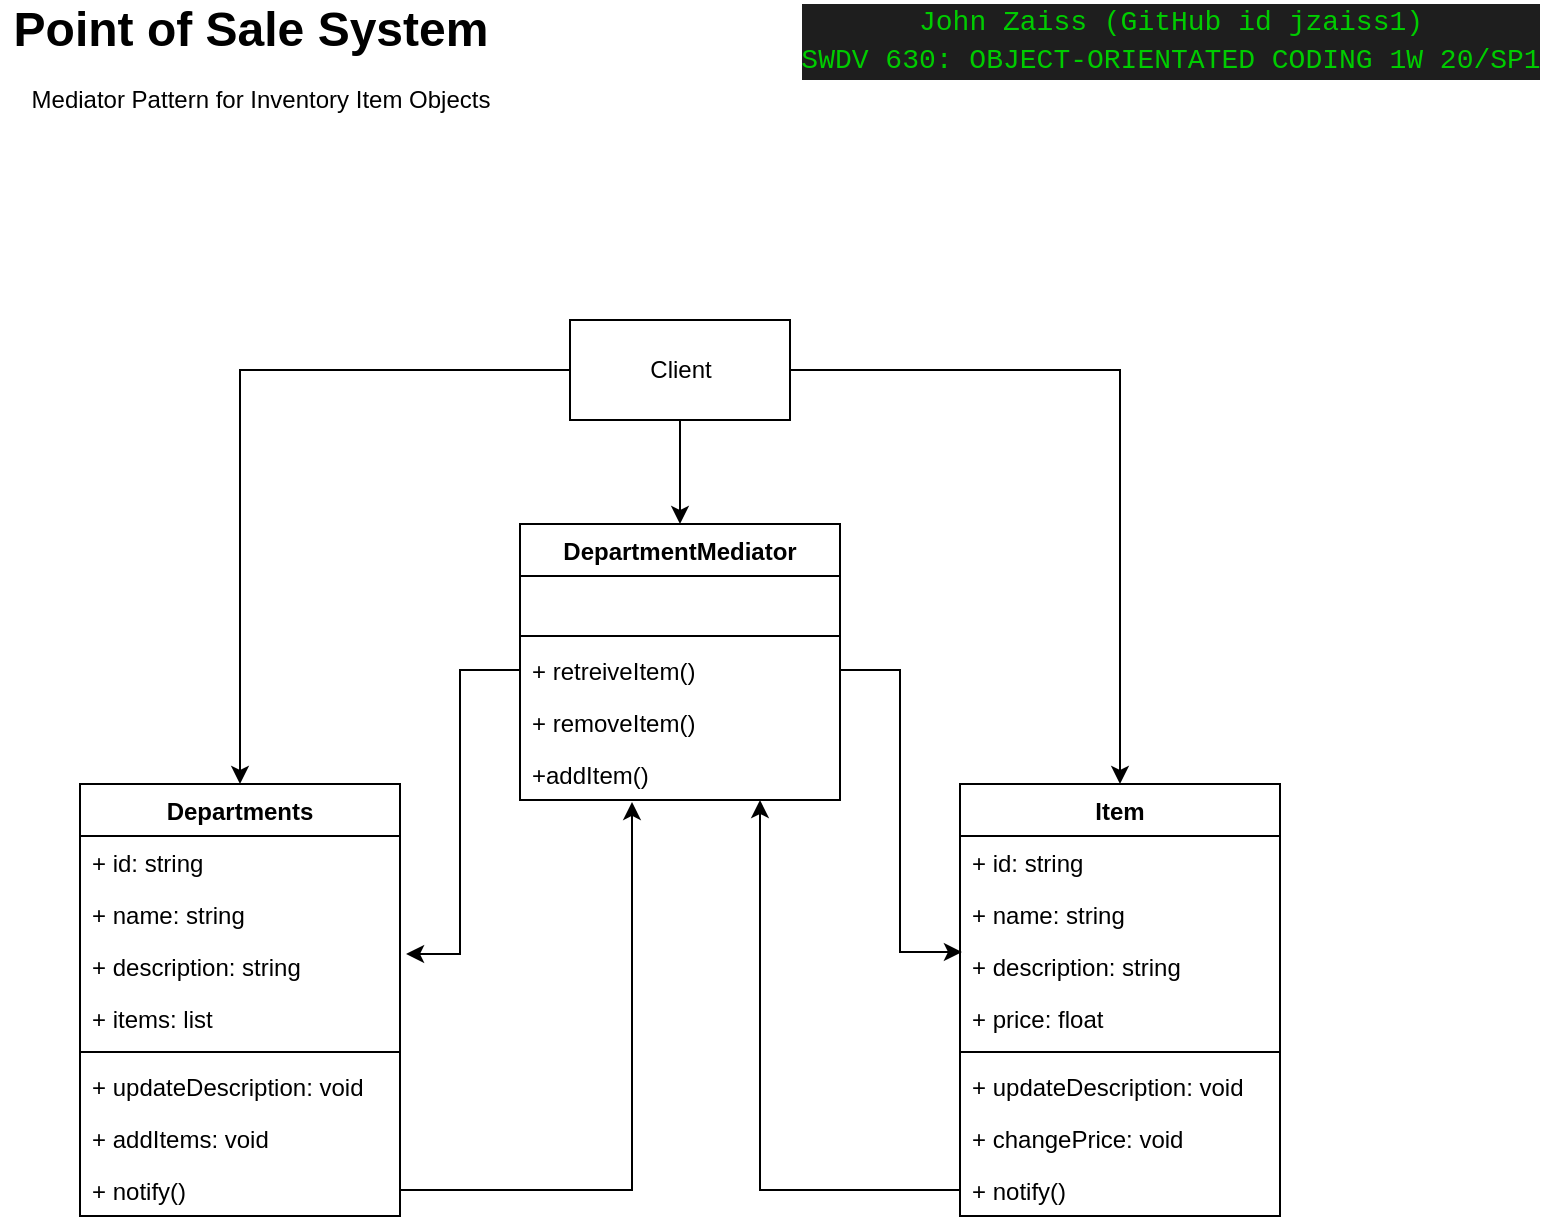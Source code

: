 <mxfile version="12.7.0" type="onedrive"><diagram id="C5RBs43oDa-KdzZeNtuy" name="Page-1"><mxGraphModel dx="1421" dy="809" grid="1" gridSize="10" guides="1" tooltips="1" connect="1" arrows="1" fold="1" page="1" pageScale="1" pageWidth="827" pageHeight="1169" math="0" shadow="0"><root><mxCell id="WIyWlLk6GJQsqaUBKTNV-0"/><mxCell id="WIyWlLk6GJQsqaUBKTNV-1" parent="WIyWlLk6GJQsqaUBKTNV-0"/><mxCell id="ZpUSnXze7aLsVPJ1YNE4-0" value="&lt;div style=&quot;background-color: rgb(30 , 30 , 30) ; font-family: &amp;#34;consolas&amp;#34; , &amp;#34;courier new&amp;#34; , monospace ; font-weight: normal ; font-size: 14px ; line-height: 19px ; white-space: pre&quot;&gt;&lt;div&gt;&lt;font color=&quot;#00CC00&quot;&gt;John&amp;nbsp;Zaiss&amp;nbsp;(GitHub&amp;nbsp;id&amp;nbsp;jzaiss1)&lt;/font&gt;&lt;/div&gt;&lt;div&gt;&lt;font color=&quot;#00CC00&quot;&gt;SWDV&amp;nbsp;630:&amp;nbsp;OBJECT-ORIENTATED&amp;nbsp;CODING&amp;nbsp;1W&amp;nbsp;20/SP1&lt;/font&gt;&lt;/div&gt;&lt;/div&gt;" style="text;html=1;align=center;verticalAlign=middle;resizable=0;points=[];autosize=1;fontSize=24;" vertex="1" parent="WIyWlLk6GJQsqaUBKTNV-1"><mxGeometry x="440" y="40" width="370" height="40" as="geometry"/></mxCell><mxCell id="ZpUSnXze7aLsVPJ1YNE4-1" value="&lt;div style=&quot;font-size: 24px;&quot;&gt;Point of Sale System&lt;/div&gt;" style="text;html=1;align=center;verticalAlign=middle;resizable=0;points=[];autosize=1;fontSize=24;fontStyle=1" vertex="1" parent="WIyWlLk6GJQsqaUBKTNV-1"><mxGeometry x="40" y="40" width="250" height="30" as="geometry"/></mxCell><mxCell id="ZpUSnXze7aLsVPJ1YNE4-2" value="&lt;div&gt;Mediator Pattern for Inventory Item Objects&lt;/div&gt;" style="text;html=1;align=center;verticalAlign=middle;resizable=0;points=[];autosize=1;" vertex="1" parent="WIyWlLk6GJQsqaUBKTNV-1"><mxGeometry x="50" y="80" width="240" height="20" as="geometry"/></mxCell><mxCell id="ZpUSnXze7aLsVPJ1YNE4-3" value="Item" style="swimlane;fontStyle=1;align=center;verticalAlign=top;childLayout=stackLayout;horizontal=1;startSize=26;horizontalStack=0;resizeParent=1;resizeParentMax=0;resizeLast=0;collapsible=1;marginBottom=0;" vertex="1" parent="WIyWlLk6GJQsqaUBKTNV-1"><mxGeometry x="520" y="432" width="160" height="216" as="geometry"/></mxCell><mxCell id="ZpUSnXze7aLsVPJ1YNE4-4" value="+ id: string" style="text;strokeColor=none;fillColor=none;align=left;verticalAlign=top;spacingLeft=4;spacingRight=4;overflow=hidden;rotatable=0;points=[[0,0.5],[1,0.5]];portConstraint=eastwest;" vertex="1" parent="ZpUSnXze7aLsVPJ1YNE4-3"><mxGeometry y="26" width="160" height="26" as="geometry"/></mxCell><mxCell id="ZpUSnXze7aLsVPJ1YNE4-5" value="+ name: string" style="text;strokeColor=none;fillColor=none;align=left;verticalAlign=top;spacingLeft=4;spacingRight=4;overflow=hidden;rotatable=0;points=[[0,0.5],[1,0.5]];portConstraint=eastwest;" vertex="1" parent="ZpUSnXze7aLsVPJ1YNE4-3"><mxGeometry y="52" width="160" height="26" as="geometry"/></mxCell><mxCell id="ZpUSnXze7aLsVPJ1YNE4-6" value="+ description: string" style="text;strokeColor=none;fillColor=none;align=left;verticalAlign=top;spacingLeft=4;spacingRight=4;overflow=hidden;rotatable=0;points=[[0,0.5],[1,0.5]];portConstraint=eastwest;" vertex="1" parent="ZpUSnXze7aLsVPJ1YNE4-3"><mxGeometry y="78" width="160" height="26" as="geometry"/></mxCell><mxCell id="ZpUSnXze7aLsVPJ1YNE4-7" value="+ price: float" style="text;strokeColor=none;fillColor=none;align=left;verticalAlign=top;spacingLeft=4;spacingRight=4;overflow=hidden;rotatable=0;points=[[0,0.5],[1,0.5]];portConstraint=eastwest;" vertex="1" parent="ZpUSnXze7aLsVPJ1YNE4-3"><mxGeometry y="104" width="160" height="26" as="geometry"/></mxCell><mxCell id="ZpUSnXze7aLsVPJ1YNE4-8" value="" style="line;strokeWidth=1;fillColor=none;align=left;verticalAlign=middle;spacingTop=-1;spacingLeft=3;spacingRight=3;rotatable=0;labelPosition=right;points=[];portConstraint=eastwest;" vertex="1" parent="ZpUSnXze7aLsVPJ1YNE4-3"><mxGeometry y="130" width="160" height="8" as="geometry"/></mxCell><mxCell id="ZpUSnXze7aLsVPJ1YNE4-9" value="+ updateDescription: void" style="text;strokeColor=none;fillColor=none;align=left;verticalAlign=top;spacingLeft=4;spacingRight=4;overflow=hidden;rotatable=0;points=[[0,0.5],[1,0.5]];portConstraint=eastwest;" vertex="1" parent="ZpUSnXze7aLsVPJ1YNE4-3"><mxGeometry y="138" width="160" height="26" as="geometry"/></mxCell><mxCell id="ZpUSnXze7aLsVPJ1YNE4-10" value="+ changePrice: void" style="text;strokeColor=none;fillColor=none;align=left;verticalAlign=top;spacingLeft=4;spacingRight=4;overflow=hidden;rotatable=0;points=[[0,0.5],[1,0.5]];portConstraint=eastwest;" vertex="1" parent="ZpUSnXze7aLsVPJ1YNE4-3"><mxGeometry y="164" width="160" height="26" as="geometry"/></mxCell><mxCell id="ZpUSnXze7aLsVPJ1YNE4-33" value="+ notify()" style="text;strokeColor=none;fillColor=none;align=left;verticalAlign=top;spacingLeft=4;spacingRight=4;overflow=hidden;rotatable=0;points=[[0,0.5],[1,0.5]];portConstraint=eastwest;" vertex="1" parent="ZpUSnXze7aLsVPJ1YNE4-3"><mxGeometry y="190" width="160" height="26" as="geometry"/></mxCell><mxCell id="ZpUSnXze7aLsVPJ1YNE4-16" value="DepartmentMediator&#xA;" style="swimlane;fontStyle=1;align=center;verticalAlign=top;childLayout=stackLayout;horizontal=1;startSize=26;horizontalStack=0;resizeParent=1;resizeParentMax=0;resizeLast=0;collapsible=1;marginBottom=0;" vertex="1" parent="WIyWlLk6GJQsqaUBKTNV-1"><mxGeometry x="300" y="302" width="160" height="138" as="geometry"/></mxCell><mxCell id="ZpUSnXze7aLsVPJ1YNE4-17" value="     " style="text;strokeColor=none;fillColor=none;align=left;verticalAlign=top;spacingLeft=4;spacingRight=4;overflow=hidden;rotatable=0;points=[[0,0.5],[1,0.5]];portConstraint=eastwest;" vertex="1" parent="ZpUSnXze7aLsVPJ1YNE4-16"><mxGeometry y="26" width="160" height="26" as="geometry"/></mxCell><mxCell id="ZpUSnXze7aLsVPJ1YNE4-18" value="" style="line;strokeWidth=1;fillColor=none;align=left;verticalAlign=middle;spacingTop=-1;spacingLeft=3;spacingRight=3;rotatable=0;labelPosition=right;points=[];portConstraint=eastwest;" vertex="1" parent="ZpUSnXze7aLsVPJ1YNE4-16"><mxGeometry y="52" width="160" height="8" as="geometry"/></mxCell><mxCell id="ZpUSnXze7aLsVPJ1YNE4-28" value="+ retreiveItem()" style="text;strokeColor=none;fillColor=none;align=left;verticalAlign=top;spacingLeft=4;spacingRight=4;overflow=hidden;rotatable=0;points=[[0,0.5],[1,0.5]];portConstraint=eastwest;" vertex="1" parent="ZpUSnXze7aLsVPJ1YNE4-16"><mxGeometry y="60" width="160" height="26" as="geometry"/></mxCell><mxCell id="ZpUSnXze7aLsVPJ1YNE4-29" value="+ removeItem()" style="text;strokeColor=none;fillColor=none;align=left;verticalAlign=top;spacingLeft=4;spacingRight=4;overflow=hidden;rotatable=0;points=[[0,0.5],[1,0.5]];portConstraint=eastwest;" vertex="1" parent="ZpUSnXze7aLsVPJ1YNE4-16"><mxGeometry y="86" width="160" height="26" as="geometry"/></mxCell><mxCell id="ZpUSnXze7aLsVPJ1YNE4-19" value="+addItem()&#xA;" style="text;strokeColor=none;fillColor=none;align=left;verticalAlign=top;spacingLeft=4;spacingRight=4;overflow=hidden;rotatable=0;points=[[0,0.5],[1,0.5]];portConstraint=eastwest;" vertex="1" parent="ZpUSnXze7aLsVPJ1YNE4-16"><mxGeometry y="112" width="160" height="26" as="geometry"/></mxCell><mxCell id="ZpUSnXze7aLsVPJ1YNE4-20" value="Departments" style="swimlane;fontStyle=1;align=center;verticalAlign=top;childLayout=stackLayout;horizontal=1;startSize=26;horizontalStack=0;resizeParent=1;resizeParentMax=0;resizeLast=0;collapsible=1;marginBottom=0;" vertex="1" parent="WIyWlLk6GJQsqaUBKTNV-1"><mxGeometry x="80" y="432" width="160" height="216" as="geometry"/></mxCell><mxCell id="ZpUSnXze7aLsVPJ1YNE4-21" value="+ id: string" style="text;strokeColor=none;fillColor=none;align=left;verticalAlign=top;spacingLeft=4;spacingRight=4;overflow=hidden;rotatable=0;points=[[0,0.5],[1,0.5]];portConstraint=eastwest;" vertex="1" parent="ZpUSnXze7aLsVPJ1YNE4-20"><mxGeometry y="26" width="160" height="26" as="geometry"/></mxCell><mxCell id="ZpUSnXze7aLsVPJ1YNE4-22" value="+ name: string" style="text;strokeColor=none;fillColor=none;align=left;verticalAlign=top;spacingLeft=4;spacingRight=4;overflow=hidden;rotatable=0;points=[[0,0.5],[1,0.5]];portConstraint=eastwest;" vertex="1" parent="ZpUSnXze7aLsVPJ1YNE4-20"><mxGeometry y="52" width="160" height="26" as="geometry"/></mxCell><mxCell id="ZpUSnXze7aLsVPJ1YNE4-23" value="+ description: string" style="text;strokeColor=none;fillColor=none;align=left;verticalAlign=top;spacingLeft=4;spacingRight=4;overflow=hidden;rotatable=0;points=[[0,0.5],[1,0.5]];portConstraint=eastwest;" vertex="1" parent="ZpUSnXze7aLsVPJ1YNE4-20"><mxGeometry y="78" width="160" height="26" as="geometry"/></mxCell><mxCell id="ZpUSnXze7aLsVPJ1YNE4-24" value="+ items: list" style="text;strokeColor=none;fillColor=none;align=left;verticalAlign=top;spacingLeft=4;spacingRight=4;overflow=hidden;rotatable=0;points=[[0,0.5],[1,0.5]];portConstraint=eastwest;" vertex="1" parent="ZpUSnXze7aLsVPJ1YNE4-20"><mxGeometry y="104" width="160" height="26" as="geometry"/></mxCell><mxCell id="ZpUSnXze7aLsVPJ1YNE4-25" value="" style="line;strokeWidth=1;fillColor=none;align=left;verticalAlign=middle;spacingTop=-1;spacingLeft=3;spacingRight=3;rotatable=0;labelPosition=right;points=[];portConstraint=eastwest;" vertex="1" parent="ZpUSnXze7aLsVPJ1YNE4-20"><mxGeometry y="130" width="160" height="8" as="geometry"/></mxCell><mxCell id="ZpUSnXze7aLsVPJ1YNE4-26" value="+ updateDescription: void" style="text;strokeColor=none;fillColor=none;align=left;verticalAlign=top;spacingLeft=4;spacingRight=4;overflow=hidden;rotatable=0;points=[[0,0.5],[1,0.5]];portConstraint=eastwest;" vertex="1" parent="ZpUSnXze7aLsVPJ1YNE4-20"><mxGeometry y="138" width="160" height="26" as="geometry"/></mxCell><mxCell id="ZpUSnXze7aLsVPJ1YNE4-27" value="+ addItems: void" style="text;strokeColor=none;fillColor=none;align=left;verticalAlign=top;spacingLeft=4;spacingRight=4;overflow=hidden;rotatable=0;points=[[0,0.5],[1,0.5]];portConstraint=eastwest;" vertex="1" parent="ZpUSnXze7aLsVPJ1YNE4-20"><mxGeometry y="164" width="160" height="26" as="geometry"/></mxCell><mxCell id="ZpUSnXze7aLsVPJ1YNE4-32" value="+ notify()" style="text;strokeColor=none;fillColor=none;align=left;verticalAlign=top;spacingLeft=4;spacingRight=4;overflow=hidden;rotatable=0;points=[[0,0.5],[1,0.5]];portConstraint=eastwest;" vertex="1" parent="ZpUSnXze7aLsVPJ1YNE4-20"><mxGeometry y="190" width="160" height="26" as="geometry"/></mxCell><mxCell id="ZpUSnXze7aLsVPJ1YNE4-31" style="edgeStyle=orthogonalEdgeStyle;rounded=0;orthogonalLoop=1;jettySize=auto;html=1;entryX=0.5;entryY=0;entryDx=0;entryDy=0;" edge="1" parent="WIyWlLk6GJQsqaUBKTNV-1" source="ZpUSnXze7aLsVPJ1YNE4-30" target="ZpUSnXze7aLsVPJ1YNE4-16"><mxGeometry relative="1" as="geometry"/></mxCell><mxCell id="ZpUSnXze7aLsVPJ1YNE4-36" style="edgeStyle=orthogonalEdgeStyle;rounded=0;orthogonalLoop=1;jettySize=auto;html=1;entryX=0.5;entryY=0;entryDx=0;entryDy=0;" edge="1" parent="WIyWlLk6GJQsqaUBKTNV-1" source="ZpUSnXze7aLsVPJ1YNE4-30" target="ZpUSnXze7aLsVPJ1YNE4-20"><mxGeometry relative="1" as="geometry"/></mxCell><mxCell id="ZpUSnXze7aLsVPJ1YNE4-37" style="edgeStyle=orthogonalEdgeStyle;rounded=0;orthogonalLoop=1;jettySize=auto;html=1;exitX=1;exitY=0.5;exitDx=0;exitDy=0;entryX=0.5;entryY=0;entryDx=0;entryDy=0;" edge="1" parent="WIyWlLk6GJQsqaUBKTNV-1" source="ZpUSnXze7aLsVPJ1YNE4-30" target="ZpUSnXze7aLsVPJ1YNE4-3"><mxGeometry relative="1" as="geometry"/></mxCell><mxCell id="ZpUSnXze7aLsVPJ1YNE4-30" value="Client" style="html=1;" vertex="1" parent="WIyWlLk6GJQsqaUBKTNV-1"><mxGeometry x="325" y="200" width="110" height="50" as="geometry"/></mxCell><mxCell id="ZpUSnXze7aLsVPJ1YNE4-34" style="edgeStyle=orthogonalEdgeStyle;rounded=0;orthogonalLoop=1;jettySize=auto;html=1;entryX=0.35;entryY=1.038;entryDx=0;entryDy=0;entryPerimeter=0;" edge="1" parent="WIyWlLk6GJQsqaUBKTNV-1" source="ZpUSnXze7aLsVPJ1YNE4-32" target="ZpUSnXze7aLsVPJ1YNE4-19"><mxGeometry relative="1" as="geometry"/></mxCell><mxCell id="ZpUSnXze7aLsVPJ1YNE4-35" style="edgeStyle=orthogonalEdgeStyle;rounded=0;orthogonalLoop=1;jettySize=auto;html=1;entryX=0.75;entryY=1;entryDx=0;entryDy=0;" edge="1" parent="WIyWlLk6GJQsqaUBKTNV-1" source="ZpUSnXze7aLsVPJ1YNE4-33" target="ZpUSnXze7aLsVPJ1YNE4-16"><mxGeometry relative="1" as="geometry"/></mxCell><mxCell id="ZpUSnXze7aLsVPJ1YNE4-38" style="edgeStyle=orthogonalEdgeStyle;rounded=0;orthogonalLoop=1;jettySize=auto;html=1;exitX=1;exitY=0.5;exitDx=0;exitDy=0;entryX=0.006;entryY=0.231;entryDx=0;entryDy=0;entryPerimeter=0;" edge="1" parent="WIyWlLk6GJQsqaUBKTNV-1" source="ZpUSnXze7aLsVPJ1YNE4-28" target="ZpUSnXze7aLsVPJ1YNE4-6"><mxGeometry relative="1" as="geometry"/></mxCell><mxCell id="ZpUSnXze7aLsVPJ1YNE4-39" style="edgeStyle=orthogonalEdgeStyle;rounded=0;orthogonalLoop=1;jettySize=auto;html=1;entryX=1.019;entryY=0.269;entryDx=0;entryDy=0;entryPerimeter=0;" edge="1" parent="WIyWlLk6GJQsqaUBKTNV-1" source="ZpUSnXze7aLsVPJ1YNE4-28" target="ZpUSnXze7aLsVPJ1YNE4-23"><mxGeometry relative="1" as="geometry"/></mxCell></root></mxGraphModel></diagram></mxfile>
